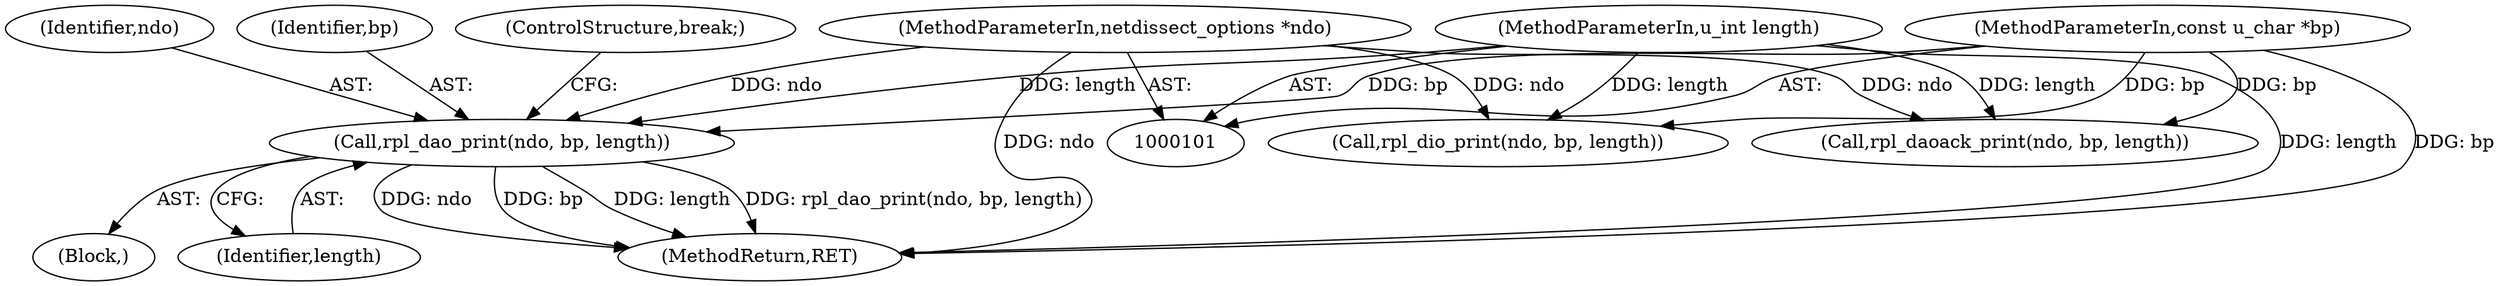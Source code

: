 digraph "0_tcpdump_d7505276842e85bfd067fa21cdb32b8a2dc3c5e4_9@pointer" {
"1000176" [label="(Call,rpl_dao_print(ndo, bp, length))"];
"1000102" [label="(MethodParameterIn,netdissect_options *ndo)"];
"1000104" [label="(MethodParameterIn,const u_char *bp)"];
"1000105" [label="(MethodParameterIn,u_int length)"];
"1000191" [label="(Call,rpl_daoack_print(ndo, bp, length))"];
"1000177" [label="(Identifier,ndo)"];
"1000102" [label="(MethodParameterIn,netdissect_options *ndo)"];
"1000105" [label="(MethodParameterIn,u_int length)"];
"1000215" [label="(MethodReturn,RET)"];
"1000104" [label="(MethodParameterIn,const u_char *bp)"];
"1000161" [label="(Call,rpl_dio_print(ndo, bp, length))"];
"1000178" [label="(Identifier,bp)"];
"1000176" [label="(Call,rpl_dao_print(ndo, bp, length))"];
"1000175" [label="(Block,)"];
"1000179" [label="(Identifier,length)"];
"1000180" [label="(ControlStructure,break;)"];
"1000176" -> "1000175"  [label="AST: "];
"1000176" -> "1000179"  [label="CFG: "];
"1000177" -> "1000176"  [label="AST: "];
"1000178" -> "1000176"  [label="AST: "];
"1000179" -> "1000176"  [label="AST: "];
"1000180" -> "1000176"  [label="CFG: "];
"1000176" -> "1000215"  [label="DDG: ndo"];
"1000176" -> "1000215"  [label="DDG: bp"];
"1000176" -> "1000215"  [label="DDG: length"];
"1000176" -> "1000215"  [label="DDG: rpl_dao_print(ndo, bp, length)"];
"1000102" -> "1000176"  [label="DDG: ndo"];
"1000104" -> "1000176"  [label="DDG: bp"];
"1000105" -> "1000176"  [label="DDG: length"];
"1000102" -> "1000101"  [label="AST: "];
"1000102" -> "1000215"  [label="DDG: ndo"];
"1000102" -> "1000161"  [label="DDG: ndo"];
"1000102" -> "1000191"  [label="DDG: ndo"];
"1000104" -> "1000101"  [label="AST: "];
"1000104" -> "1000215"  [label="DDG: bp"];
"1000104" -> "1000161"  [label="DDG: bp"];
"1000104" -> "1000191"  [label="DDG: bp"];
"1000105" -> "1000101"  [label="AST: "];
"1000105" -> "1000215"  [label="DDG: length"];
"1000105" -> "1000161"  [label="DDG: length"];
"1000105" -> "1000191"  [label="DDG: length"];
}
